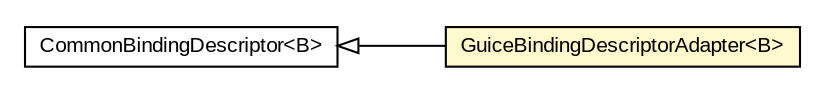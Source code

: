 #!/usr/local/bin/dot
#
# Class diagram 
# Generated by UMLGraph version R5_6-24-gf6e263 (http://www.umlgraph.org/)
#

digraph G {
	edge [fontname="arial",fontsize=10,labelfontname="arial",labelfontsize=10];
	node [fontname="arial",fontsize=10,shape=plaintext];
	nodesep=0.25;
	ranksep=0.5;
	rankdir=LR;
	// com.gwtplatform.dispatch.rpc.server.actionhandlervalidator.ActionHandlerValidatorLinkerHelper.CommonBindingDescriptor<B>
	c282453 [label=<<table title="com.gwtplatform.dispatch.rpc.server.actionhandlervalidator.ActionHandlerValidatorLinkerHelper.CommonBindingDescriptor" border="0" cellborder="1" cellspacing="0" cellpadding="2" port="p" href="../actionhandlervalidator/ActionHandlerValidatorLinkerHelper.CommonBindingDescriptor.html">
		<tr><td><table border="0" cellspacing="0" cellpadding="1">
<tr><td align="center" balign="center"> CommonBindingDescriptor&lt;B&gt; </td></tr>
		</table></td></tr>
		</table>>, URL="../actionhandlervalidator/ActionHandlerValidatorLinkerHelper.CommonBindingDescriptor.html", fontname="arial", fontcolor="black", fontsize=10.0];
	// com.gwtplatform.dispatch.rpc.server.guice.GuiceBeanProvider.GuiceBindingDescriptorAdapter<B>
	c282721 [label=<<table title="com.gwtplatform.dispatch.rpc.server.guice.GuiceBeanProvider.GuiceBindingDescriptorAdapter" border="0" cellborder="1" cellspacing="0" cellpadding="2" port="p" bgcolor="lemonChiffon" href="./GuiceBeanProvider.GuiceBindingDescriptorAdapter.html">
		<tr><td><table border="0" cellspacing="0" cellpadding="1">
<tr><td align="center" balign="center"> GuiceBindingDescriptorAdapter&lt;B&gt; </td></tr>
		</table></td></tr>
		</table>>, URL="./GuiceBeanProvider.GuiceBindingDescriptorAdapter.html", fontname="arial", fontcolor="black", fontsize=10.0];
	//com.gwtplatform.dispatch.rpc.server.guice.GuiceBeanProvider.GuiceBindingDescriptorAdapter<B> extends com.gwtplatform.dispatch.rpc.server.actionhandlervalidator.ActionHandlerValidatorLinkerHelper.CommonBindingDescriptor<B>
	c282453:p -> c282721:p [dir=back,arrowtail=empty];
}

